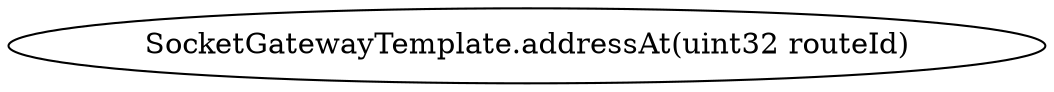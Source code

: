 digraph "" {
	graph [bb="0,0,421.07,36"];
	node [label="\N"];
	"SocketGatewayTemplate.addressAt(uint32 routeId)"	 [height=0.5,
		pos="210.54,18",
		width=5.8483];
}
